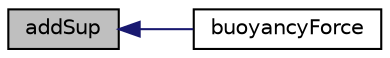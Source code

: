 digraph "addSup"
{
  bgcolor="transparent";
  edge [fontname="Helvetica",fontsize="10",labelfontname="Helvetica",labelfontsize="10"];
  node [fontname="Helvetica",fontsize="10",shape=record];
  rankdir="LR";
  Node55 [label="addSup",height=0.2,width=0.4,color="black", fillcolor="grey75", style="filled", fontcolor="black"];
  Node55 -> Node56 [dir="back",color="midnightblue",fontsize="10",style="solid",fontname="Helvetica"];
  Node56 [label="buoyancyForce",height=0.2,width=0.4,color="black",URL="$a24585.html#a055375e5a8b9d2188d0ddc93ecadb0d9",tooltip="Construct from explicit source name and mesh. "];
}
